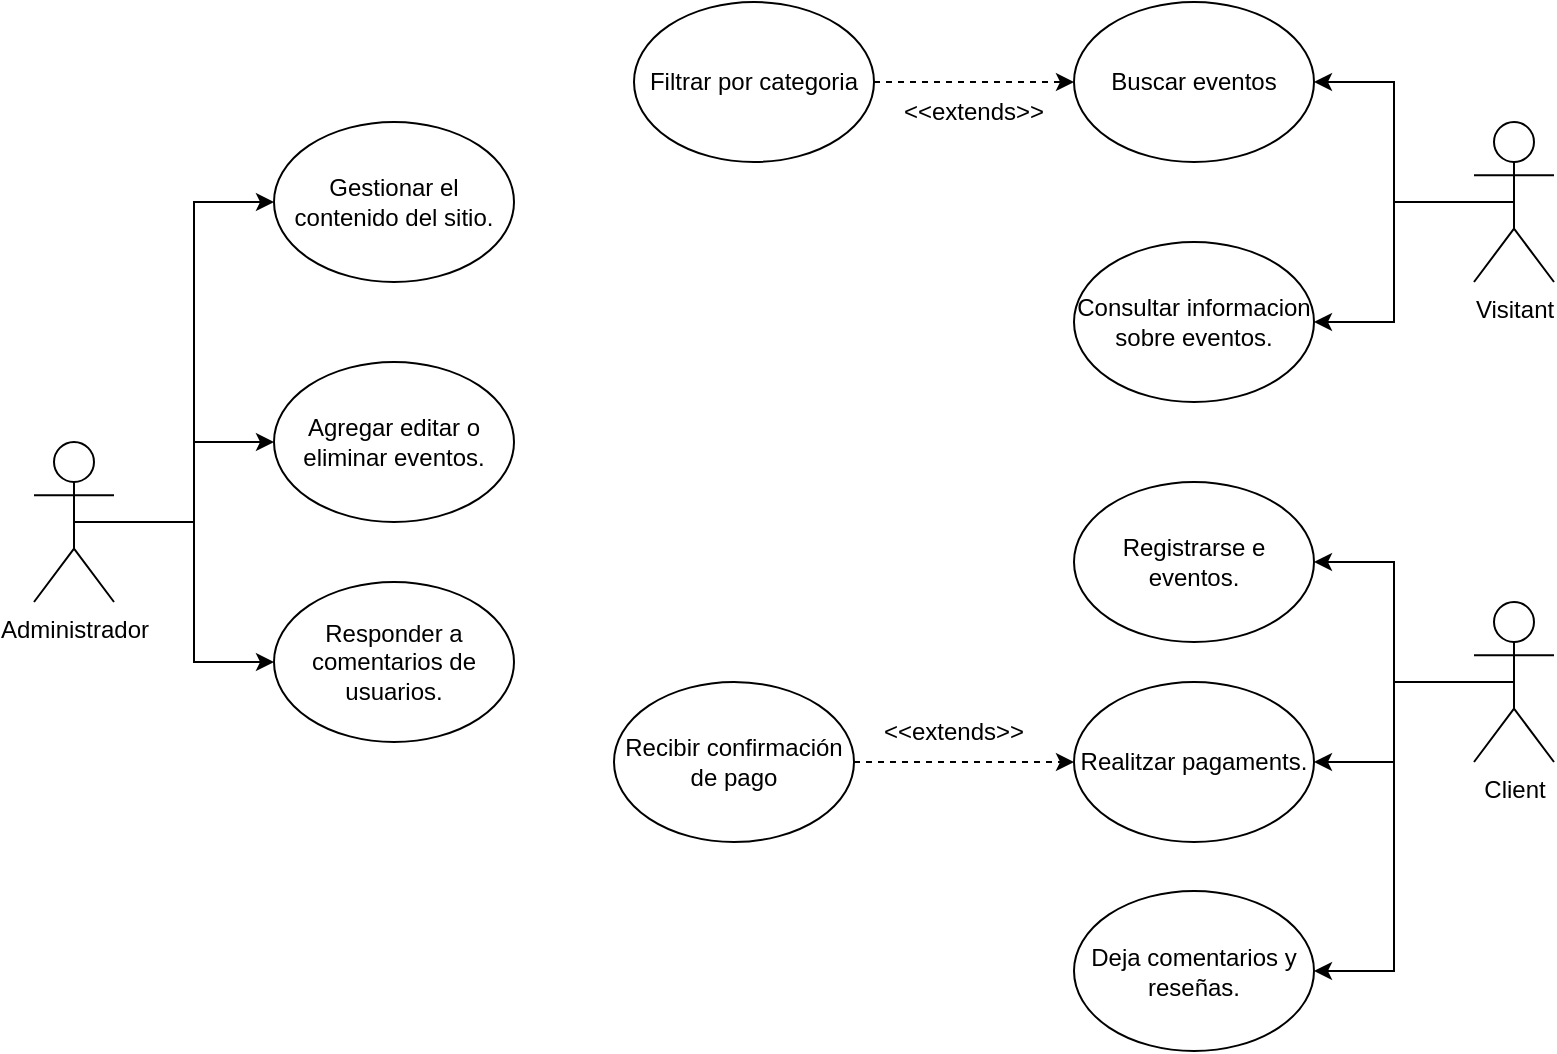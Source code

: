 <mxfile version="24.7.17">
  <diagram name="Pàgina-1" id="YVHWd9X6C8wZxe6zpNKP">
    <mxGraphModel dx="1114" dy="592" grid="1" gridSize="10" guides="1" tooltips="1" connect="1" arrows="1" fold="1" page="1" pageScale="1" pageWidth="827" pageHeight="1169" math="0" shadow="0">
      <root>
        <mxCell id="0" />
        <mxCell id="1" parent="0" />
        <mxCell id="aUWjzx1JpL5L-3wllFqf-30" style="edgeStyle=orthogonalEdgeStyle;rounded=0;orthogonalLoop=1;jettySize=auto;html=1;exitX=0.5;exitY=0.5;exitDx=0;exitDy=0;exitPerimeter=0;entryX=0;entryY=0.5;entryDx=0;entryDy=0;" edge="1" parent="1" source="W9gDoXs-om2xkna2XxOo-1" target="aUWjzx1JpL5L-3wllFqf-26">
          <mxGeometry relative="1" as="geometry" />
        </mxCell>
        <mxCell id="aUWjzx1JpL5L-3wllFqf-31" style="edgeStyle=orthogonalEdgeStyle;rounded=0;orthogonalLoop=1;jettySize=auto;html=1;exitX=0.5;exitY=0.5;exitDx=0;exitDy=0;exitPerimeter=0;entryX=0;entryY=0.5;entryDx=0;entryDy=0;" edge="1" parent="1" source="W9gDoXs-om2xkna2XxOo-1" target="aUWjzx1JpL5L-3wllFqf-27">
          <mxGeometry relative="1" as="geometry" />
        </mxCell>
        <mxCell id="aUWjzx1JpL5L-3wllFqf-32" style="edgeStyle=orthogonalEdgeStyle;rounded=0;orthogonalLoop=1;jettySize=auto;html=1;exitX=0.5;exitY=0.5;exitDx=0;exitDy=0;exitPerimeter=0;entryX=0;entryY=0.5;entryDx=0;entryDy=0;" edge="1" parent="1" source="W9gDoXs-om2xkna2XxOo-1" target="aUWjzx1JpL5L-3wllFqf-28">
          <mxGeometry relative="1" as="geometry" />
        </mxCell>
        <mxCell id="W9gDoXs-om2xkna2XxOo-1" value="Administrador" style="shape=umlActor;verticalLabelPosition=bottom;verticalAlign=top;html=1;outlineConnect=0;" parent="1" vertex="1">
          <mxGeometry x="40" y="280" width="40" height="80" as="geometry" />
        </mxCell>
        <mxCell id="aUWjzx1JpL5L-3wllFqf-16" style="edgeStyle=orthogonalEdgeStyle;rounded=0;orthogonalLoop=1;jettySize=auto;html=1;exitX=0.5;exitY=0.5;exitDx=0;exitDy=0;exitPerimeter=0;entryX=1;entryY=0.5;entryDx=0;entryDy=0;" edge="1" parent="1" source="W9gDoXs-om2xkna2XxOo-2" target="aUWjzx1JpL5L-3wllFqf-12">
          <mxGeometry relative="1" as="geometry" />
        </mxCell>
        <mxCell id="aUWjzx1JpL5L-3wllFqf-21" style="edgeStyle=orthogonalEdgeStyle;rounded=0;orthogonalLoop=1;jettySize=auto;html=1;exitX=0.5;exitY=0.5;exitDx=0;exitDy=0;exitPerimeter=0;entryX=1;entryY=0.5;entryDx=0;entryDy=0;" edge="1" parent="1" source="W9gDoXs-om2xkna2XxOo-2" target="aUWjzx1JpL5L-3wllFqf-18">
          <mxGeometry relative="1" as="geometry" />
        </mxCell>
        <mxCell id="aUWjzx1JpL5L-3wllFqf-25" style="edgeStyle=orthogonalEdgeStyle;rounded=0;orthogonalLoop=1;jettySize=auto;html=1;exitX=0.5;exitY=0.5;exitDx=0;exitDy=0;exitPerimeter=0;entryX=1;entryY=0.5;entryDx=0;entryDy=0;" edge="1" parent="1" source="W9gDoXs-om2xkna2XxOo-2" target="aUWjzx1JpL5L-3wllFqf-24">
          <mxGeometry relative="1" as="geometry" />
        </mxCell>
        <mxCell id="W9gDoXs-om2xkna2XxOo-2" value="Client" style="shape=umlActor;verticalLabelPosition=bottom;verticalAlign=top;html=1;outlineConnect=0;" parent="1" vertex="1">
          <mxGeometry x="760" y="360" width="40" height="80" as="geometry" />
        </mxCell>
        <mxCell id="aUWjzx1JpL5L-3wllFqf-10" style="edgeStyle=orthogonalEdgeStyle;rounded=0;orthogonalLoop=1;jettySize=auto;html=1;exitX=0.5;exitY=0.5;exitDx=0;exitDy=0;exitPerimeter=0;entryX=1;entryY=0.5;entryDx=0;entryDy=0;" edge="1" parent="1" source="aUWjzx1JpL5L-3wllFqf-1" target="aUWjzx1JpL5L-3wllFqf-9">
          <mxGeometry relative="1" as="geometry" />
        </mxCell>
        <mxCell id="aUWjzx1JpL5L-3wllFqf-11" style="edgeStyle=orthogonalEdgeStyle;rounded=0;orthogonalLoop=1;jettySize=auto;html=1;exitX=0.5;exitY=0.5;exitDx=0;exitDy=0;exitPerimeter=0;entryX=1;entryY=0.5;entryDx=0;entryDy=0;" edge="1" parent="1" source="aUWjzx1JpL5L-3wllFqf-1" target="aUWjzx1JpL5L-3wllFqf-6">
          <mxGeometry relative="1" as="geometry" />
        </mxCell>
        <mxCell id="aUWjzx1JpL5L-3wllFqf-1" value="Visitant" style="shape=umlActor;verticalLabelPosition=bottom;verticalAlign=top;html=1;outlineConnect=0;" vertex="1" parent="1">
          <mxGeometry x="760" y="120" width="40" height="80" as="geometry" />
        </mxCell>
        <mxCell id="aUWjzx1JpL5L-3wllFqf-6" value="Buscar eventos" style="ellipse;whiteSpace=wrap;html=1;" vertex="1" parent="1">
          <mxGeometry x="560" y="60" width="120" height="80" as="geometry" />
        </mxCell>
        <mxCell id="aUWjzx1JpL5L-3wllFqf-9" value="Consultar informacion sobre eventos." style="ellipse;whiteSpace=wrap;html=1;" vertex="1" parent="1">
          <mxGeometry x="560" y="180" width="120" height="80" as="geometry" />
        </mxCell>
        <mxCell id="aUWjzx1JpL5L-3wllFqf-12" value="Registrarse e eventos." style="ellipse;whiteSpace=wrap;html=1;" vertex="1" parent="1">
          <mxGeometry x="560" y="300" width="120" height="80" as="geometry" />
        </mxCell>
        <mxCell id="aUWjzx1JpL5L-3wllFqf-18" value="Realitzar pagaments." style="ellipse;whiteSpace=wrap;html=1;" vertex="1" parent="1">
          <mxGeometry x="560" y="400" width="120" height="80" as="geometry" />
        </mxCell>
        <mxCell id="aUWjzx1JpL5L-3wllFqf-26" value="Gestionar el contenido del sitio." style="ellipse;whiteSpace=wrap;html=1;" vertex="1" parent="1">
          <mxGeometry x="160" y="120" width="120" height="80" as="geometry" />
        </mxCell>
        <mxCell id="aUWjzx1JpL5L-3wllFqf-27" value="Agregar editar o eliminar eventos." style="ellipse;whiteSpace=wrap;html=1;" vertex="1" parent="1">
          <mxGeometry x="160" y="240" width="120" height="80" as="geometry" />
        </mxCell>
        <mxCell id="aUWjzx1JpL5L-3wllFqf-28" value="Responder a comentarios de usuarios." style="ellipse;whiteSpace=wrap;html=1;" vertex="1" parent="1">
          <mxGeometry x="160" y="350" width="120" height="80" as="geometry" />
        </mxCell>
        <mxCell id="aUWjzx1JpL5L-3wllFqf-34" style="edgeStyle=orthogonalEdgeStyle;rounded=0;orthogonalLoop=1;jettySize=auto;html=1;exitX=1;exitY=0.5;exitDx=0;exitDy=0;entryX=0;entryY=0.5;entryDx=0;entryDy=0;dashed=1;" edge="1" parent="1" source="aUWjzx1JpL5L-3wllFqf-33" target="aUWjzx1JpL5L-3wllFqf-6">
          <mxGeometry relative="1" as="geometry" />
        </mxCell>
        <mxCell id="aUWjzx1JpL5L-3wllFqf-33" value="Filtrar por categoria" style="ellipse;whiteSpace=wrap;html=1;" vertex="1" parent="1">
          <mxGeometry x="340" y="60" width="120" height="80" as="geometry" />
        </mxCell>
        <mxCell id="aUWjzx1JpL5L-3wllFqf-39" value="" style="edgeStyle=orthogonalEdgeStyle;rounded=0;orthogonalLoop=1;jettySize=auto;html=1;dashed=1;" edge="1" parent="1" source="aUWjzx1JpL5L-3wllFqf-35" target="aUWjzx1JpL5L-3wllFqf-18">
          <mxGeometry relative="1" as="geometry" />
        </mxCell>
        <mxCell id="aUWjzx1JpL5L-3wllFqf-35" value="Recibir confirmación de pago" style="ellipse;whiteSpace=wrap;html=1;" vertex="1" parent="1">
          <mxGeometry x="330" y="400" width="120" height="80" as="geometry" />
        </mxCell>
        <mxCell id="aUWjzx1JpL5L-3wllFqf-24" value="Deja comentarios y reseñas." style="ellipse;whiteSpace=wrap;html=1;" vertex="1" parent="1">
          <mxGeometry x="560" y="504.5" width="120" height="80" as="geometry" />
        </mxCell>
        <mxCell id="aUWjzx1JpL5L-3wllFqf-42" value="&amp;lt;&amp;lt;extends&amp;gt;&amp;gt;" style="text;html=1;align=center;verticalAlign=middle;whiteSpace=wrap;rounded=0;" vertex="1" parent="1">
          <mxGeometry x="480" y="100" width="60" height="30" as="geometry" />
        </mxCell>
        <mxCell id="aUWjzx1JpL5L-3wllFqf-43" value="&amp;lt;&amp;lt;extends&amp;gt;&amp;gt;" style="text;html=1;align=center;verticalAlign=middle;whiteSpace=wrap;rounded=0;" vertex="1" parent="1">
          <mxGeometry x="470" y="410" width="60" height="30" as="geometry" />
        </mxCell>
      </root>
    </mxGraphModel>
  </diagram>
</mxfile>
